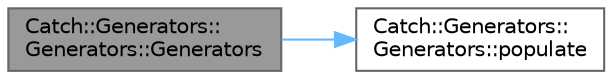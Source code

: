 digraph "Catch::Generators::Generators::Generators"
{
 // LATEX_PDF_SIZE
  bgcolor="transparent";
  edge [fontname=Helvetica,fontsize=10,labelfontname=Helvetica,labelfontsize=10];
  node [fontname=Helvetica,fontsize=10,shape=box,height=0.2,width=0.4];
  rankdir="LR";
  Node1 [id="Node000001",label="Catch::Generators::\lGenerators::Generators",height=0.2,width=0.4,color="gray40", fillcolor="grey60", style="filled", fontcolor="black",tooltip=" "];
  Node1 -> Node2 [id="edge1_Node000001_Node000002",color="steelblue1",style="solid",tooltip=" "];
  Node2 [id="Node000002",label="Catch::Generators::\lGenerators::populate",height=0.2,width=0.4,color="grey40", fillcolor="white", style="filled",URL="$class_catch_1_1_generators_1_1_generators.html#a56e1b82d4c9c952076cd58efbf7a4572",tooltip=" "];
}
